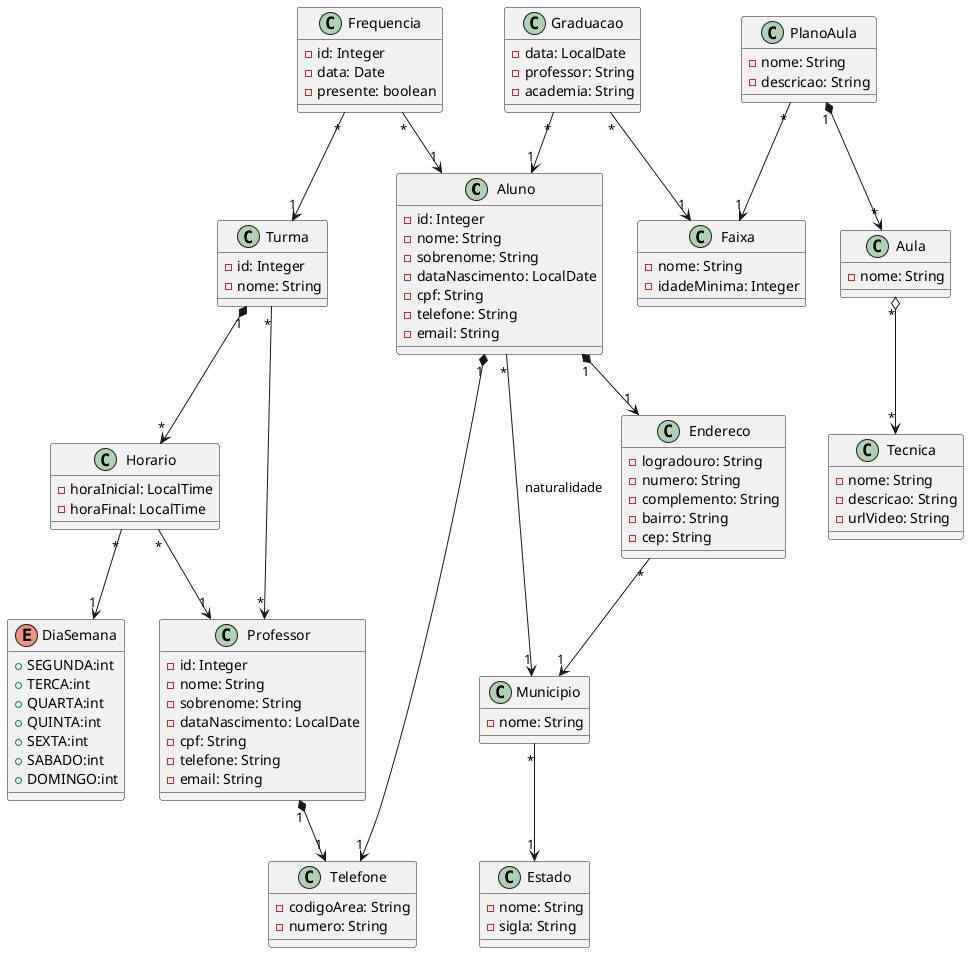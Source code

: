 @startuml

'classes
class Aluno {
    - id: Integer
    - nome: String
    - sobrenome: String
    - dataNascimento: LocalDate
    - cpf: String
    - telefone: String
    - email: String
}

class Professor {
    - id: Integer
    - nome: String
    - sobrenome: String
    - dataNascimento: LocalDate
    - cpf: String
    - telefone: String
    - email: String
}

class Turma {
    - id: Integer
    - nome: String
}

class Horario {
    - horaInicial: LocalTime
    - horaFinal: LocalTime
}

enum DiaSemana {
    + SEGUNDA:int
    + TERCA:int
    + QUARTA:int
    + QUINTA:int
    + SEXTA:int
    + SABADO:int
    + DOMINGO:int
}

class Frequencia {
    - id: Integer
    - data: Date
    - presente: boolean
}

class Telefone {
    - codigoArea: String
    - numero: String
}

class Endereco {
    - logradouro: String
    - numero: String
    - complemento: String
    - bairro: String
    - cep: String
}

class Estado {
    - nome: String
    - sigla: String
}

class Municipio {
    - nome: String
}

class Faixa {
    - nome: String
    - idadeMinima: Integer
}

class Graduacao {
    - data: LocalDate
    - professor: String
    - academia: String
}

class PlanoAula {
    - nome: String
    - descricao: String

}

class Tecnica {
    - nome: String
    - descricao: String
    - urlVideo: String
}

class Aula {
    - nome: String
}

'relacionamentos
Turma "1" *--> "*"  Horario 
Turma "*" --> "*" Professor

Frequencia "*" --> "1" Aluno
Frequencia "*" --> "1" Turma

Municipio "*" --> "1" Estado

Endereco "*" --> "1" Municipio

Aluno "1" *--> "1" Telefone
Aluno "*" --> "1" Municipio: naturalidade
Aluno "1" *--> "1" Endereco

Professor "1" *--> "1" Telefone

Horario "*" --> "1" DiaSemana
Horario "*" --> "1" Professor

Graduacao "*" --> "1" Faixa
Graduacao "*" --> "1" Aluno

PlanoAula "*" --> "1" Faixa
PlanoAula "1" *--> "*" Aula

Aula "*" o--> "*" Tecnica



@enduml